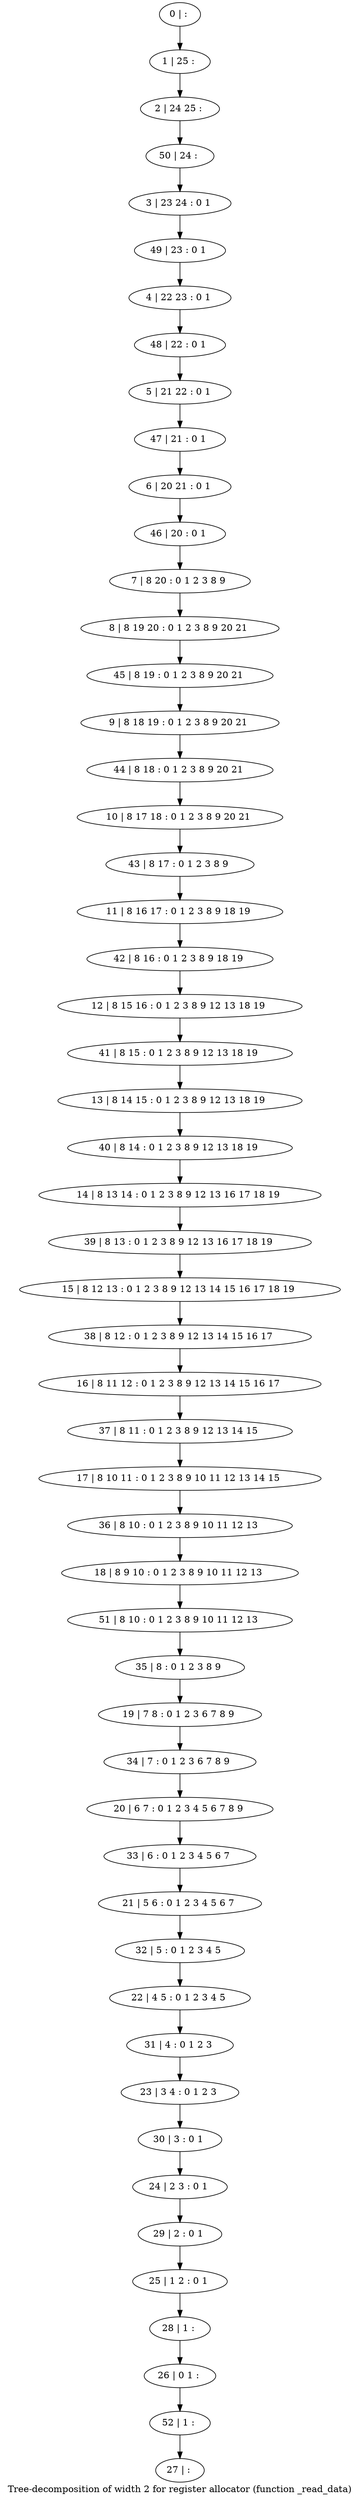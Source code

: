 digraph G {
graph [label="Tree-decomposition of width 2 for register allocator (function _read_data)"]
0[label="0 | : "];
1[label="1 | 25 : "];
2[label="2 | 24 25 : "];
3[label="3 | 23 24 : 0 1 "];
4[label="4 | 22 23 : 0 1 "];
5[label="5 | 21 22 : 0 1 "];
6[label="6 | 20 21 : 0 1 "];
7[label="7 | 8 20 : 0 1 2 3 8 9 "];
8[label="8 | 8 19 20 : 0 1 2 3 8 9 20 21 "];
9[label="9 | 8 18 19 : 0 1 2 3 8 9 20 21 "];
10[label="10 | 8 17 18 : 0 1 2 3 8 9 20 21 "];
11[label="11 | 8 16 17 : 0 1 2 3 8 9 18 19 "];
12[label="12 | 8 15 16 : 0 1 2 3 8 9 12 13 18 19 "];
13[label="13 | 8 14 15 : 0 1 2 3 8 9 12 13 18 19 "];
14[label="14 | 8 13 14 : 0 1 2 3 8 9 12 13 16 17 18 19 "];
15[label="15 | 8 12 13 : 0 1 2 3 8 9 12 13 14 15 16 17 18 19 "];
16[label="16 | 8 11 12 : 0 1 2 3 8 9 12 13 14 15 16 17 "];
17[label="17 | 8 10 11 : 0 1 2 3 8 9 10 11 12 13 14 15 "];
18[label="18 | 8 9 10 : 0 1 2 3 8 9 10 11 12 13 "];
19[label="19 | 7 8 : 0 1 2 3 6 7 8 9 "];
20[label="20 | 6 7 : 0 1 2 3 4 5 6 7 8 9 "];
21[label="21 | 5 6 : 0 1 2 3 4 5 6 7 "];
22[label="22 | 4 5 : 0 1 2 3 4 5 "];
23[label="23 | 3 4 : 0 1 2 3 "];
24[label="24 | 2 3 : 0 1 "];
25[label="25 | 1 2 : 0 1 "];
26[label="26 | 0 1 : "];
27[label="27 | : "];
28[label="28 | 1 : "];
29[label="29 | 2 : 0 1 "];
30[label="30 | 3 : 0 1 "];
31[label="31 | 4 : 0 1 2 3 "];
32[label="32 | 5 : 0 1 2 3 4 5 "];
33[label="33 | 6 : 0 1 2 3 4 5 6 7 "];
34[label="34 | 7 : 0 1 2 3 6 7 8 9 "];
35[label="35 | 8 : 0 1 2 3 8 9 "];
36[label="36 | 8 10 : 0 1 2 3 8 9 10 11 12 13 "];
37[label="37 | 8 11 : 0 1 2 3 8 9 12 13 14 15 "];
38[label="38 | 8 12 : 0 1 2 3 8 9 12 13 14 15 16 17 "];
39[label="39 | 8 13 : 0 1 2 3 8 9 12 13 16 17 18 19 "];
40[label="40 | 8 14 : 0 1 2 3 8 9 12 13 18 19 "];
41[label="41 | 8 15 : 0 1 2 3 8 9 12 13 18 19 "];
42[label="42 | 8 16 : 0 1 2 3 8 9 18 19 "];
43[label="43 | 8 17 : 0 1 2 3 8 9 "];
44[label="44 | 8 18 : 0 1 2 3 8 9 20 21 "];
45[label="45 | 8 19 : 0 1 2 3 8 9 20 21 "];
46[label="46 | 20 : 0 1 "];
47[label="47 | 21 : 0 1 "];
48[label="48 | 22 : 0 1 "];
49[label="49 | 23 : 0 1 "];
50[label="50 | 24 : "];
51[label="51 | 8 10 : 0 1 2 3 8 9 10 11 12 13 "];
52[label="52 | 1 : "];
0->1 ;
1->2 ;
7->8 ;
28->26 ;
25->28 ;
29->25 ;
24->29 ;
30->24 ;
23->30 ;
31->23 ;
22->31 ;
32->22 ;
21->32 ;
33->21 ;
20->33 ;
34->20 ;
19->34 ;
35->19 ;
36->18 ;
17->36 ;
37->17 ;
16->37 ;
38->16 ;
15->38 ;
39->15 ;
14->39 ;
40->14 ;
13->40 ;
41->13 ;
12->41 ;
42->12 ;
11->42 ;
43->11 ;
10->43 ;
44->10 ;
9->44 ;
45->9 ;
8->45 ;
46->7 ;
6->46 ;
47->6 ;
5->47 ;
48->5 ;
4->48 ;
49->4 ;
3->49 ;
50->3 ;
2->50 ;
51->35 ;
18->51 ;
52->27 ;
26->52 ;
}
